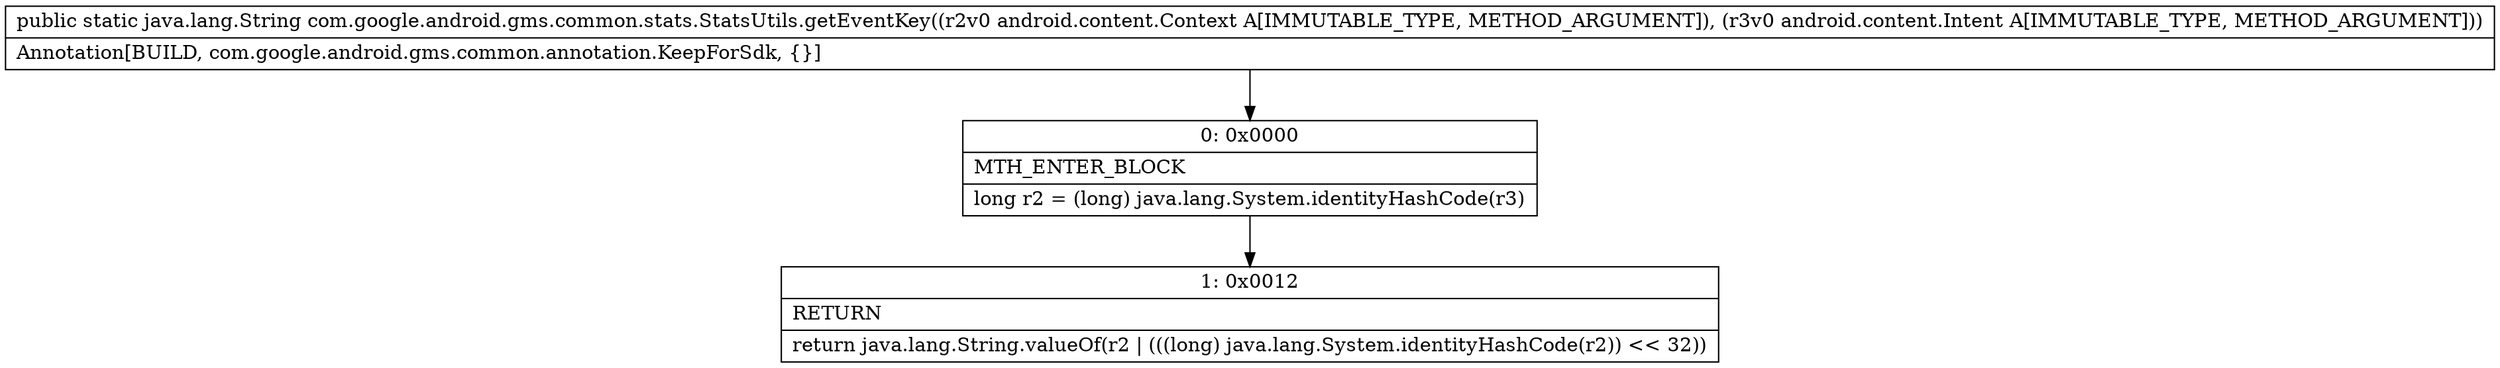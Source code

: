 digraph "CFG forcom.google.android.gms.common.stats.StatsUtils.getEventKey(Landroid\/content\/Context;Landroid\/content\/Intent;)Ljava\/lang\/String;" {
Node_0 [shape=record,label="{0\:\ 0x0000|MTH_ENTER_BLOCK\l|long r2 = (long) java.lang.System.identityHashCode(r3)\l}"];
Node_1 [shape=record,label="{1\:\ 0x0012|RETURN\l|return java.lang.String.valueOf(r2 \| (((long) java.lang.System.identityHashCode(r2)) \<\< 32))\l}"];
MethodNode[shape=record,label="{public static java.lang.String com.google.android.gms.common.stats.StatsUtils.getEventKey((r2v0 android.content.Context A[IMMUTABLE_TYPE, METHOD_ARGUMENT]), (r3v0 android.content.Intent A[IMMUTABLE_TYPE, METHOD_ARGUMENT]))  | Annotation[BUILD, com.google.android.gms.common.annotation.KeepForSdk, \{\}]\l}"];
MethodNode -> Node_0;
Node_0 -> Node_1;
}

